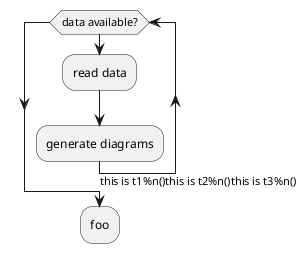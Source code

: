 {
  "sha1": "dqc9ghtlz3o4ma2a4igmj32t50pru4j",
  "insertion": {
    "when": "2024-06-01T09:03:03.341Z",
    "url": "https://forum.plantuml.net/15606/activity-arrow-label-overlap-on-some-activity-diagram",
    "user": "plantuml@gmail.com"
  }
}
@startuml

!t1="this is t1%n()this is t2%n()this is t3%n()"

while (data available?)
  :read data;
  :generate diagrams;
->t1;
endwhile
:foo;
@enduml
